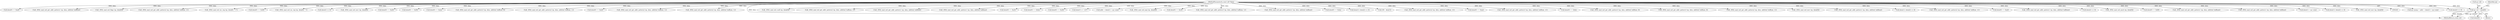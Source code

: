 digraph "0_radare2_bbb4af56003c1afdad67af0c4339267ca38b1017@pointer" {
"1000306" [label="(Call,op->id = data[0])"];
"1000267" [label="(MethodParameterIn,const ut8 *data)"];
"1001167" [label="(Call,op->jump = addr + data[1] + op->size)"];
"1001274" [label="(Call,data[2] << 8)"];
"1000310" [label="(Call,data[0])"];
"1001415" [label="(Call,data[0] == 0xa9)"];
"1000662" [label="(Call,_6502_anal_esil_get_addr_pattern1 (op, data, addrbuf, buffsize))"];
"1000479" [label="(Call,_6502_anal_esil_flags (op, data[0]))"];
"1000918" [label="(Call,_6502_anal_esil_get_addr_pattern2 (op, data, addrbuf, buffsize, 'x'))"];
"1000973" [label="(Call,_6502_anal_esil_inc_reg (op, data[0], \"+\"))"];
"1000711" [label="(Call,data[0] == 0x49)"];
"1000992" [label="(Call,_6502_anal_esil_inc_reg (op, data[0], \"-\"))"];
"1001310" [label="(Call,data[2] << 8)"];
"1001683" [label="(Call,_6502_anal_esil_mov (op, data[0]))"];
"1000576" [label="(Call,data[0] == 0xe9)"];
"1000625" [label="(Call,data[0] == 0x09)"];
"1000833" [label="(Call,data[0] == 0x2a)"];
"1000492" [label="(Call,_6502_anal_esil_get_addr_pattern3 (op, data, addrbuf, buffsize, 0))"];
"1001449" [label="(Call,_6502_anal_esil_get_addr_pattern2 (op, data, addrbuf, buffsize, 'y'))"];
"1001063" [label="(Call,data[0] == 0xe0)"];
"1000803" [label="(Call,_6502_anal_esil_get_addr_pattern2 (op, data, addrbuf, buffsize, 'x'))"];
"1000944" [label="(Call,_6502_anal_esil_get_addr_pattern2 (op, data, addrbuf, buffsize, 'x'))"];
"1000267" [label="(MethodParameterIn,const ut8 *data)"];
"1001715" [label="(MethodReturn,static int)"];
"1001205" [label="(Call,_6502_anal_esil_ccall (op, data[0]))"];
"1001554" [label="(Call,_6502_anal_esil_get_addr_pattern2 (op, data, addrbuf, buffsize, 'y'))"];
"1000619" [label="(Call,_6502_anal_esil_get_addr_pattern1 (op, data, addrbuf, buffsize))"];
"1000521" [label="(Call,_6502_anal_esil_get_addr_pattern1 (op, data, addrbuf, buffsize))"];
"1001108" [label="(Call,data[0] == 0xc0)"];
"1000746" [label="(Call,data[0] == 0x0a)"];
"1000668" [label="(Call,data[0] == 0x29)"];
"1001162" [label="(Call,data[1] <= 127)"];
"1001171" [label="(Call,addr + data[1] + op->size)"];
"1001641" [label="(Call,_6502_anal_esil_pop (op, data[0]))"];
"1001018" [label="(Call,data[0] == 0xc9)"];
"1001576" [label="(Call,_6502_anal_esil_get_addr_pattern3 (op, data, addrbuf, buffsize, 'x'))"];
"1001533" [label="(Call,_6502_anal_esil_get_addr_pattern1 (op, data, addrbuf, buffsize))"];
"1000789" [label="(Call,data[0] == 0x4a)"];
"1001306" [label="(Call,data[1] | data[2] << 8)"];
"1001188" [label="(Call,256 - data[1])"];
"1000890" [label="(Call,_6502_anal_esil_get_addr_pattern2 (op, data, addrbuf, buffsize, 'x'))"];
"1001456" [label="(Call,data[0] == 0xa2)"];
"1000307" [label="(Call,op->id)"];
"1001490" [label="(Call,_6502_anal_esil_get_addr_pattern3 (op, data, addrbuf, buffsize, 'x'))"];
"1000876" [label="(Call,data[0] == 0x6a)"];
"1001056" [label="(Call,_6502_anal_esil_get_addr_pattern3 (op, data, addrbuf, buffsize, 0))"];
"1000306" [label="(Call,op->id = data[0])"];
"1001101" [label="(Call,_6502_anal_esil_get_addr_pattern3 (op, data, addrbuf, buffsize, 0))"];
"1000847" [label="(Call,_6502_anal_esil_get_addr_pattern2 (op, data, addrbuf, buffsize, 'x'))"];
"1001661" [label="(Call,_6502_anal_esil_mov (op, data[0]))"];
"1000269" [label="(Block,)"];
"1001409" [label="(Call,_6502_anal_esil_get_addr_pattern1 (op, data, addrbuf, buffsize))"];
"1001226" [label="(Call,data[1] | data[2] << 8)"];
"1000760" [label="(Call,_6502_anal_esil_get_addr_pattern2 (op, data, addrbuf, buffsize, 'x'))"];
"1001497" [label="(Call,data[0] == 0xa0)"];
"1000705" [label="(Call,_6502_anal_esil_get_addr_pattern1 (op, data, addrbuf, buffsize))"];
"1001230" [label="(Call,data[2] << 8)"];
"1001612" [label="(Call,_6502_anal_esil_push (op, data[0]))"];
"1000527" [label="(Call,data[0] == 0x69)"];
"1001012" [label="(Call,_6502_anal_esil_get_addr_pattern1 (op, data, addrbuf, buffsize))"];
"1000316" [label="(Identifier,op)"];
"1000570" [label="(Call,_6502_anal_esil_get_addr_pattern1 (op, data, addrbuf, buffsize))"];
"1001173" [label="(Call,data[1] + op->size)"];
"1001270" [label="(Call,data[1] | data[2] << 8)"];
"1001705" [label="(Call,_6502_anal_esil_mov (op, data[0]))"];
"1000306" -> "1000269"  [label="AST: "];
"1000306" -> "1000310"  [label="CFG: "];
"1000307" -> "1000306"  [label="AST: "];
"1000310" -> "1000306"  [label="AST: "];
"1000316" -> "1000306"  [label="CFG: "];
"1000306" -> "1001715"  [label="DDG: data[0]"];
"1000306" -> "1001715"  [label="DDG: op->id"];
"1000267" -> "1000306"  [label="DDG: data"];
"1000267" -> "1000263"  [label="AST: "];
"1000267" -> "1001715"  [label="DDG: data"];
"1000267" -> "1000479"  [label="DDG: data"];
"1000267" -> "1000492"  [label="DDG: data"];
"1000267" -> "1000521"  [label="DDG: data"];
"1000267" -> "1000527"  [label="DDG: data"];
"1000267" -> "1000570"  [label="DDG: data"];
"1000267" -> "1000576"  [label="DDG: data"];
"1000267" -> "1000619"  [label="DDG: data"];
"1000267" -> "1000625"  [label="DDG: data"];
"1000267" -> "1000662"  [label="DDG: data"];
"1000267" -> "1000668"  [label="DDG: data"];
"1000267" -> "1000705"  [label="DDG: data"];
"1000267" -> "1000711"  [label="DDG: data"];
"1000267" -> "1000746"  [label="DDG: data"];
"1000267" -> "1000760"  [label="DDG: data"];
"1000267" -> "1000789"  [label="DDG: data"];
"1000267" -> "1000803"  [label="DDG: data"];
"1000267" -> "1000833"  [label="DDG: data"];
"1000267" -> "1000847"  [label="DDG: data"];
"1000267" -> "1000876"  [label="DDG: data"];
"1000267" -> "1000890"  [label="DDG: data"];
"1000267" -> "1000918"  [label="DDG: data"];
"1000267" -> "1000944"  [label="DDG: data"];
"1000267" -> "1000973"  [label="DDG: data"];
"1000267" -> "1000992"  [label="DDG: data"];
"1000267" -> "1001012"  [label="DDG: data"];
"1000267" -> "1001018"  [label="DDG: data"];
"1000267" -> "1001056"  [label="DDG: data"];
"1000267" -> "1001063"  [label="DDG: data"];
"1000267" -> "1001101"  [label="DDG: data"];
"1000267" -> "1001108"  [label="DDG: data"];
"1000267" -> "1001162"  [label="DDG: data"];
"1000267" -> "1001167"  [label="DDG: data"];
"1000267" -> "1001171"  [label="DDG: data"];
"1000267" -> "1001173"  [label="DDG: data"];
"1000267" -> "1001188"  [label="DDG: data"];
"1000267" -> "1001205"  [label="DDG: data"];
"1000267" -> "1001226"  [label="DDG: data"];
"1000267" -> "1001230"  [label="DDG: data"];
"1000267" -> "1001270"  [label="DDG: data"];
"1000267" -> "1001274"  [label="DDG: data"];
"1000267" -> "1001306"  [label="DDG: data"];
"1000267" -> "1001310"  [label="DDG: data"];
"1000267" -> "1001409"  [label="DDG: data"];
"1000267" -> "1001415"  [label="DDG: data"];
"1000267" -> "1001449"  [label="DDG: data"];
"1000267" -> "1001456"  [label="DDG: data"];
"1000267" -> "1001490"  [label="DDG: data"];
"1000267" -> "1001497"  [label="DDG: data"];
"1000267" -> "1001533"  [label="DDG: data"];
"1000267" -> "1001554"  [label="DDG: data"];
"1000267" -> "1001576"  [label="DDG: data"];
"1000267" -> "1001612"  [label="DDG: data"];
"1000267" -> "1001641"  [label="DDG: data"];
"1000267" -> "1001661"  [label="DDG: data"];
"1000267" -> "1001683"  [label="DDG: data"];
"1000267" -> "1001705"  [label="DDG: data"];
}
